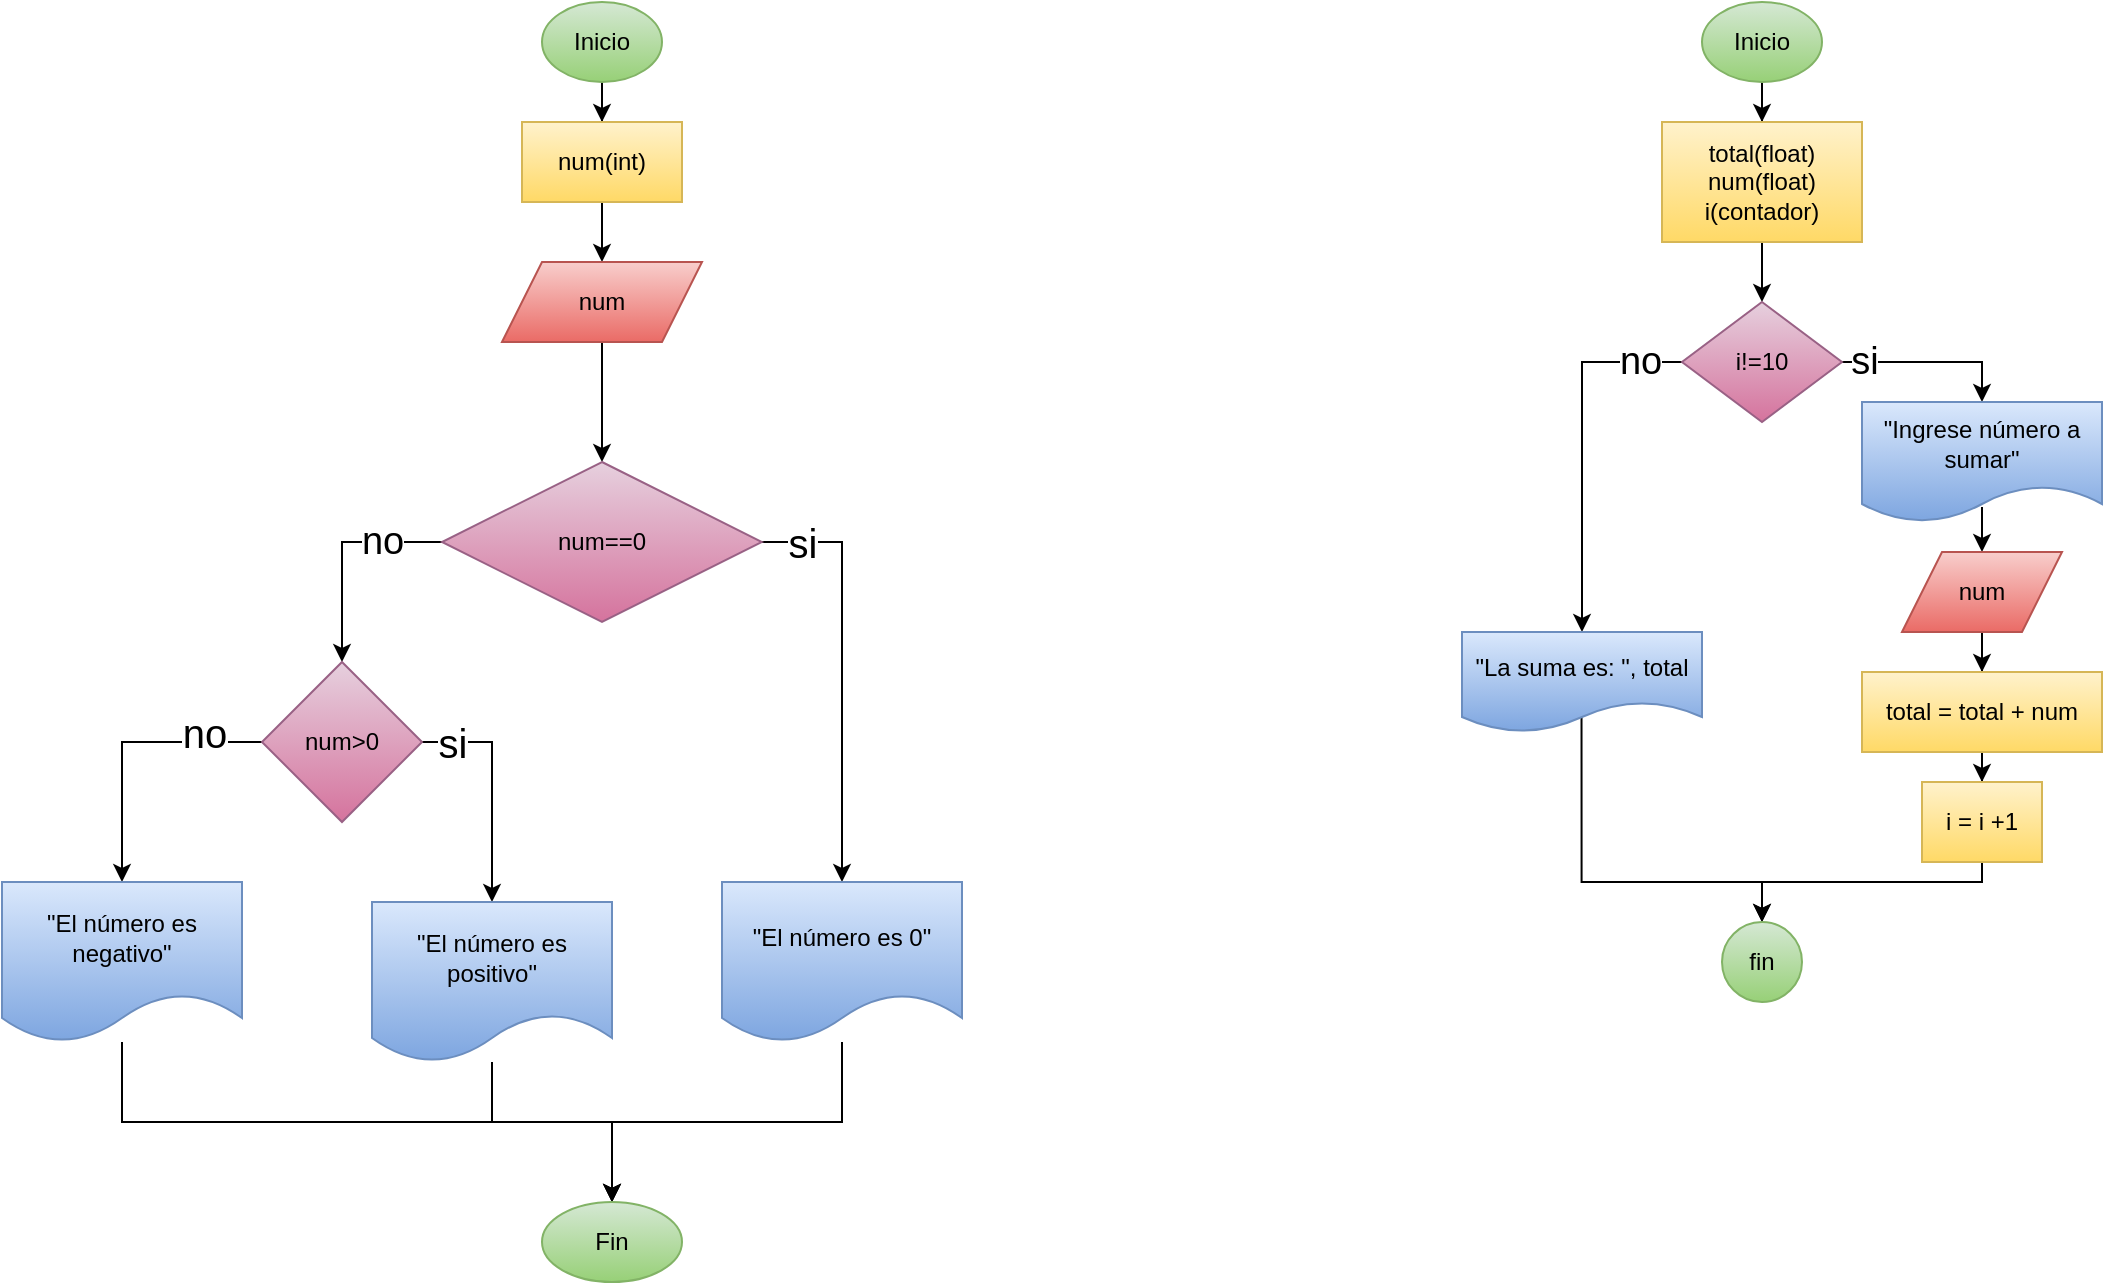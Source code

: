 <mxfile version="20.3.6" type="github">
  <diagram id="wVDX0qX5H8Pdd9pAw0MN" name="Página-1">
    <mxGraphModel dx="1534" dy="793" grid="1" gridSize="10" guides="1" tooltips="1" connect="1" arrows="1" fold="1" page="1" pageScale="1" pageWidth="850" pageHeight="1100" math="0" shadow="0">
      <root>
        <mxCell id="0" />
        <mxCell id="1" parent="0" />
        <mxCell id="bGXl5wLvbpkSmcmILKYW-4" value="" style="edgeStyle=orthogonalEdgeStyle;rounded=0;orthogonalLoop=1;jettySize=auto;html=1;" parent="1" source="bGXl5wLvbpkSmcmILKYW-2" target="bGXl5wLvbpkSmcmILKYW-3" edge="1">
          <mxGeometry relative="1" as="geometry" />
        </mxCell>
        <mxCell id="bGXl5wLvbpkSmcmILKYW-2" value="Inicio" style="ellipse;whiteSpace=wrap;html=1;fillColor=#d5e8d4;gradientColor=#97d077;strokeColor=#82b366;" parent="1" vertex="1">
          <mxGeometry x="190" width="60" height="40" as="geometry" />
        </mxCell>
        <mxCell id="bGXl5wLvbpkSmcmILKYW-8" value="" style="edgeStyle=orthogonalEdgeStyle;rounded=0;orthogonalLoop=1;jettySize=auto;html=1;" parent="1" source="bGXl5wLvbpkSmcmILKYW-3" target="bGXl5wLvbpkSmcmILKYW-7" edge="1">
          <mxGeometry relative="1" as="geometry" />
        </mxCell>
        <mxCell id="bGXl5wLvbpkSmcmILKYW-3" value="num(int)" style="whiteSpace=wrap;html=1;fillColor=#fff2cc;gradientColor=#ffd966;strokeColor=#d6b656;" parent="1" vertex="1">
          <mxGeometry x="180" y="60" width="80" height="40" as="geometry" />
        </mxCell>
        <mxCell id="bGXl5wLvbpkSmcmILKYW-10" value="" style="edgeStyle=orthogonalEdgeStyle;rounded=0;orthogonalLoop=1;jettySize=auto;html=1;" parent="1" source="bGXl5wLvbpkSmcmILKYW-7" target="bGXl5wLvbpkSmcmILKYW-9" edge="1">
          <mxGeometry relative="1" as="geometry" />
        </mxCell>
        <mxCell id="bGXl5wLvbpkSmcmILKYW-7" value="num" style="shape=parallelogram;perimeter=parallelogramPerimeter;whiteSpace=wrap;html=1;fixedSize=1;fillColor=#f8cecc;gradientColor=#ea6b66;strokeColor=#b85450;" parent="1" vertex="1">
          <mxGeometry x="170" y="130" width="100" height="40" as="geometry" />
        </mxCell>
        <mxCell id="bGXl5wLvbpkSmcmILKYW-12" value="" style="edgeStyle=orthogonalEdgeStyle;rounded=0;orthogonalLoop=1;jettySize=auto;html=1;" parent="1" source="bGXl5wLvbpkSmcmILKYW-9" target="bGXl5wLvbpkSmcmILKYW-11" edge="1">
          <mxGeometry relative="1" as="geometry">
            <Array as="points">
              <mxPoint x="340" y="270" />
            </Array>
          </mxGeometry>
        </mxCell>
        <mxCell id="bGXl5wLvbpkSmcmILKYW-19" value="" style="edgeStyle=orthogonalEdgeStyle;rounded=0;orthogonalLoop=1;jettySize=auto;html=1;" parent="1" source="bGXl5wLvbpkSmcmILKYW-9" target="bGXl5wLvbpkSmcmILKYW-18" edge="1">
          <mxGeometry relative="1" as="geometry" />
        </mxCell>
        <mxCell id="bGXl5wLvbpkSmcmILKYW-33" value="si" style="edgeLabel;html=1;align=center;verticalAlign=middle;resizable=0;points=[];fontSize=20;" parent="bGXl5wLvbpkSmcmILKYW-19" vertex="1" connectable="0">
          <mxGeometry x="-0.356" relative="1" as="geometry">
            <mxPoint x="215" as="offset" />
          </mxGeometry>
        </mxCell>
        <mxCell id="8ZWr5Q-1SSps7I3pL4Q0-1" value="no" style="edgeLabel;html=1;align=center;verticalAlign=middle;resizable=0;points=[];fontSize=19;" vertex="1" connectable="0" parent="bGXl5wLvbpkSmcmILKYW-19">
          <mxGeometry x="-0.255" y="3" relative="1" as="geometry">
            <mxPoint x="11" y="-3" as="offset" />
          </mxGeometry>
        </mxCell>
        <mxCell id="bGXl5wLvbpkSmcmILKYW-9" value="num==0" style="rhombus;whiteSpace=wrap;html=1;fillColor=#e6d0de;gradientColor=#d5739d;strokeColor=#996185;" parent="1" vertex="1">
          <mxGeometry x="140" y="230" width="160" height="80" as="geometry" />
        </mxCell>
        <mxCell id="8ZWr5Q-1SSps7I3pL4Q0-2" style="edgeStyle=orthogonalEdgeStyle;rounded=0;orthogonalLoop=1;jettySize=auto;html=1;entryX=0.5;entryY=0;entryDx=0;entryDy=0;fontSize=19;" edge="1" parent="1" source="bGXl5wLvbpkSmcmILKYW-11" target="bGXl5wLvbpkSmcmILKYW-28">
          <mxGeometry relative="1" as="geometry">
            <Array as="points">
              <mxPoint x="340" y="560" />
              <mxPoint x="225" y="560" />
            </Array>
          </mxGeometry>
        </mxCell>
        <mxCell id="bGXl5wLvbpkSmcmILKYW-11" value="&quot;El número es 0&quot;" style="shape=document;whiteSpace=wrap;html=1;boundedLbl=1;fillColor=#dae8fc;gradientColor=#7ea6e0;strokeColor=#6c8ebf;" parent="1" vertex="1">
          <mxGeometry x="280" y="440" width="120" height="80" as="geometry" />
        </mxCell>
        <mxCell id="bGXl5wLvbpkSmcmILKYW-21" value="" style="edgeStyle=orthogonalEdgeStyle;rounded=0;orthogonalLoop=1;jettySize=auto;html=1;" parent="1" source="bGXl5wLvbpkSmcmILKYW-18" target="bGXl5wLvbpkSmcmILKYW-20" edge="1">
          <mxGeometry relative="1" as="geometry">
            <Array as="points">
              <mxPoint x="165" y="370" />
            </Array>
          </mxGeometry>
        </mxCell>
        <mxCell id="bGXl5wLvbpkSmcmILKYW-34" value="si" style="edgeLabel;html=1;align=center;verticalAlign=middle;resizable=0;points=[];fontSize=20;" parent="bGXl5wLvbpkSmcmILKYW-21" vertex="1" connectable="0">
          <mxGeometry x="-0.078" relative="1" as="geometry">
            <mxPoint x="-20" y="-18" as="offset" />
          </mxGeometry>
        </mxCell>
        <mxCell id="bGXl5wLvbpkSmcmILKYW-23" value="" style="edgeStyle=orthogonalEdgeStyle;rounded=0;orthogonalLoop=1;jettySize=auto;html=1;" parent="1" source="bGXl5wLvbpkSmcmILKYW-18" target="bGXl5wLvbpkSmcmILKYW-22" edge="1">
          <mxGeometry relative="1" as="geometry" />
        </mxCell>
        <mxCell id="bGXl5wLvbpkSmcmILKYW-35" value="no" style="edgeLabel;html=1;align=center;verticalAlign=middle;resizable=0;points=[];fontSize=20;" parent="bGXl5wLvbpkSmcmILKYW-23" vertex="1" connectable="0">
          <mxGeometry x="-0.276" relative="1" as="geometry">
            <mxPoint x="21" y="-5" as="offset" />
          </mxGeometry>
        </mxCell>
        <mxCell id="bGXl5wLvbpkSmcmILKYW-18" value="num&amp;gt;0" style="rhombus;whiteSpace=wrap;html=1;fillColor=#e6d0de;gradientColor=#d5739d;strokeColor=#996185;" parent="1" vertex="1">
          <mxGeometry x="50" y="330" width="80" height="80" as="geometry" />
        </mxCell>
        <mxCell id="8ZWr5Q-1SSps7I3pL4Q0-3" style="edgeStyle=orthogonalEdgeStyle;rounded=0;orthogonalLoop=1;jettySize=auto;html=1;entryX=0.5;entryY=0;entryDx=0;entryDy=0;fontSize=19;" edge="1" parent="1" source="bGXl5wLvbpkSmcmILKYW-20" target="bGXl5wLvbpkSmcmILKYW-28">
          <mxGeometry relative="1" as="geometry">
            <Array as="points">
              <mxPoint x="165" y="560" />
              <mxPoint x="225" y="560" />
            </Array>
          </mxGeometry>
        </mxCell>
        <mxCell id="bGXl5wLvbpkSmcmILKYW-20" value="&quot;El número es positivo&quot;" style="shape=document;whiteSpace=wrap;html=1;boundedLbl=1;fillColor=#dae8fc;gradientColor=#7ea6e0;strokeColor=#6c8ebf;" parent="1" vertex="1">
          <mxGeometry x="105" y="450" width="120" height="80" as="geometry" />
        </mxCell>
        <mxCell id="8ZWr5Q-1SSps7I3pL4Q0-4" style="edgeStyle=orthogonalEdgeStyle;rounded=0;orthogonalLoop=1;jettySize=auto;html=1;entryX=0.5;entryY=0;entryDx=0;entryDy=0;fontSize=19;" edge="1" parent="1" source="bGXl5wLvbpkSmcmILKYW-22" target="bGXl5wLvbpkSmcmILKYW-28">
          <mxGeometry relative="1" as="geometry">
            <Array as="points">
              <mxPoint x="-20" y="560" />
              <mxPoint x="225" y="560" />
            </Array>
          </mxGeometry>
        </mxCell>
        <mxCell id="bGXl5wLvbpkSmcmILKYW-22" value="&quot;El número es negativo&quot;" style="shape=document;whiteSpace=wrap;html=1;boundedLbl=1;fillColor=#dae8fc;gradientColor=#7ea6e0;strokeColor=#6c8ebf;" parent="1" vertex="1">
          <mxGeometry x="-80" y="440" width="120" height="80" as="geometry" />
        </mxCell>
        <mxCell id="bGXl5wLvbpkSmcmILKYW-28" value="Fin" style="ellipse;whiteSpace=wrap;html=1;fillColor=#d5e8d4;gradientColor=#97d077;strokeColor=#82b366;" parent="1" vertex="1">
          <mxGeometry x="190" y="600" width="70" height="40" as="geometry" />
        </mxCell>
        <mxCell id="bGXl5wLvbpkSmcmILKYW-56" value="" style="edgeStyle=orthogonalEdgeStyle;rounded=0;orthogonalLoop=1;jettySize=auto;html=1;fontSize=12;" parent="1" source="bGXl5wLvbpkSmcmILKYW-50" target="bGXl5wLvbpkSmcmILKYW-55" edge="1">
          <mxGeometry relative="1" as="geometry" />
        </mxCell>
        <mxCell id="bGXl5wLvbpkSmcmILKYW-50" value="Inicio" style="ellipse;whiteSpace=wrap;html=1;fontSize=12;fillColor=#d5e8d4;gradientColor=#97d077;strokeColor=#82b366;" parent="1" vertex="1">
          <mxGeometry x="770" width="60" height="40" as="geometry" />
        </mxCell>
        <mxCell id="bGXl5wLvbpkSmcmILKYW-58" value="" style="edgeStyle=orthogonalEdgeStyle;rounded=0;orthogonalLoop=1;jettySize=auto;html=1;fontSize=12;" parent="1" source="bGXl5wLvbpkSmcmILKYW-55" target="bGXl5wLvbpkSmcmILKYW-57" edge="1">
          <mxGeometry relative="1" as="geometry" />
        </mxCell>
        <mxCell id="bGXl5wLvbpkSmcmILKYW-55" value="total(float)&lt;br&gt;num(float)&lt;br&gt;i(contador)" style="whiteSpace=wrap;html=1;fillColor=#fff2cc;gradientColor=#ffd966;strokeColor=#d6b656;" parent="1" vertex="1">
          <mxGeometry x="750" y="60" width="100" height="60" as="geometry" />
        </mxCell>
        <mxCell id="bGXl5wLvbpkSmcmILKYW-60" value="" style="edgeStyle=orthogonalEdgeStyle;rounded=0;orthogonalLoop=1;jettySize=auto;html=1;fontSize=12;" parent="1" source="bGXl5wLvbpkSmcmILKYW-57" target="bGXl5wLvbpkSmcmILKYW-59" edge="1">
          <mxGeometry relative="1" as="geometry">
            <Array as="points">
              <mxPoint x="910" y="180" />
            </Array>
          </mxGeometry>
        </mxCell>
        <mxCell id="bGXl5wLvbpkSmcmILKYW-73" value="&lt;font style=&quot;font-size: 19px;&quot;&gt;si&lt;/font&gt;" style="edgeLabel;html=1;align=center;verticalAlign=middle;resizable=0;points=[];fontSize=12;" parent="bGXl5wLvbpkSmcmILKYW-60" vertex="1" connectable="0">
          <mxGeometry x="-0.039" y="2" relative="1" as="geometry">
            <mxPoint x="-32" y="2" as="offset" />
          </mxGeometry>
        </mxCell>
        <mxCell id="bGXl5wLvbpkSmcmILKYW-68" value="" style="edgeStyle=orthogonalEdgeStyle;rounded=0;orthogonalLoop=1;jettySize=auto;html=1;fontSize=12;" parent="1" source="bGXl5wLvbpkSmcmILKYW-57" target="bGXl5wLvbpkSmcmILKYW-67" edge="1">
          <mxGeometry relative="1" as="geometry">
            <Array as="points">
              <mxPoint x="710" y="180" />
            </Array>
          </mxGeometry>
        </mxCell>
        <mxCell id="bGXl5wLvbpkSmcmILKYW-74" value="no" style="edgeLabel;html=1;align=center;verticalAlign=middle;resizable=0;points=[];fontSize=19;" parent="bGXl5wLvbpkSmcmILKYW-68" vertex="1" connectable="0">
          <mxGeometry x="-0.453" y="1" relative="1" as="geometry">
            <mxPoint x="28" y="-1" as="offset" />
          </mxGeometry>
        </mxCell>
        <mxCell id="bGXl5wLvbpkSmcmILKYW-57" value="i!=10" style="rhombus;whiteSpace=wrap;html=1;fillColor=#e6d0de;gradientColor=#d5739d;strokeColor=#996185;" parent="1" vertex="1">
          <mxGeometry x="760" y="150" width="80" height="60" as="geometry" />
        </mxCell>
        <mxCell id="bGXl5wLvbpkSmcmILKYW-62" value="" style="edgeStyle=orthogonalEdgeStyle;rounded=0;orthogonalLoop=1;jettySize=auto;html=1;fontSize=12;entryX=0.5;entryY=0;entryDx=0;entryDy=0;exitX=0.5;exitY=0.874;exitDx=0;exitDy=0;exitPerimeter=0;" parent="1" source="bGXl5wLvbpkSmcmILKYW-59" target="bGXl5wLvbpkSmcmILKYW-61" edge="1">
          <mxGeometry relative="1" as="geometry">
            <mxPoint x="860" y="280" as="sourcePoint" />
          </mxGeometry>
        </mxCell>
        <mxCell id="bGXl5wLvbpkSmcmILKYW-59" value="&quot;Ingrese número a sumar&quot;" style="shape=document;whiteSpace=wrap;html=1;boundedLbl=1;fillColor=#dae8fc;gradientColor=#7ea6e0;strokeColor=#6c8ebf;" parent="1" vertex="1">
          <mxGeometry x="850" y="200" width="120" height="60" as="geometry" />
        </mxCell>
        <mxCell id="bGXl5wLvbpkSmcmILKYW-64" value="" style="edgeStyle=orthogonalEdgeStyle;rounded=0;orthogonalLoop=1;jettySize=auto;html=1;fontSize=12;" parent="1" source="bGXl5wLvbpkSmcmILKYW-61" target="bGXl5wLvbpkSmcmILKYW-63" edge="1">
          <mxGeometry relative="1" as="geometry" />
        </mxCell>
        <mxCell id="bGXl5wLvbpkSmcmILKYW-61" value="num" style="shape=parallelogram;perimeter=parallelogramPerimeter;whiteSpace=wrap;html=1;fixedSize=1;fillColor=#f8cecc;gradientColor=#ea6b66;strokeColor=#b85450;" parent="1" vertex="1">
          <mxGeometry x="870" y="275" width="80" height="40" as="geometry" />
        </mxCell>
        <mxCell id="bGXl5wLvbpkSmcmILKYW-66" value="" style="edgeStyle=orthogonalEdgeStyle;rounded=0;orthogonalLoop=1;jettySize=auto;html=1;fontSize=12;" parent="1" source="bGXl5wLvbpkSmcmILKYW-63" target="bGXl5wLvbpkSmcmILKYW-65" edge="1">
          <mxGeometry relative="1" as="geometry" />
        </mxCell>
        <mxCell id="bGXl5wLvbpkSmcmILKYW-63" value="total = total + num" style="whiteSpace=wrap;html=1;fillColor=#fff2cc;gradientColor=#ffd966;strokeColor=#d6b656;" parent="1" vertex="1">
          <mxGeometry x="850" y="335" width="120" height="40" as="geometry" />
        </mxCell>
        <mxCell id="bGXl5wLvbpkSmcmILKYW-71" value="" style="edgeStyle=orthogonalEdgeStyle;rounded=0;orthogonalLoop=1;jettySize=auto;html=1;fontSize=12;entryX=0.5;entryY=0;entryDx=0;entryDy=0;" parent="1" source="bGXl5wLvbpkSmcmILKYW-65" target="bGXl5wLvbpkSmcmILKYW-70" edge="1">
          <mxGeometry relative="1" as="geometry">
            <Array as="points">
              <mxPoint x="910" y="440" />
              <mxPoint x="800" y="440" />
            </Array>
          </mxGeometry>
        </mxCell>
        <mxCell id="bGXl5wLvbpkSmcmILKYW-65" value="i = i +1" style="whiteSpace=wrap;html=1;fillColor=#fff2cc;gradientColor=#ffd966;strokeColor=#d6b656;" parent="1" vertex="1">
          <mxGeometry x="880" y="390" width="60" height="40" as="geometry" />
        </mxCell>
        <mxCell id="bGXl5wLvbpkSmcmILKYW-72" style="edgeStyle=orthogonalEdgeStyle;rounded=0;orthogonalLoop=1;jettySize=auto;html=1;entryX=0.5;entryY=0;entryDx=0;entryDy=0;fontSize=12;exitX=0.498;exitY=0.828;exitDx=0;exitDy=0;exitPerimeter=0;" parent="1" source="bGXl5wLvbpkSmcmILKYW-67" target="bGXl5wLvbpkSmcmILKYW-70" edge="1">
          <mxGeometry relative="1" as="geometry">
            <Array as="points">
              <mxPoint x="710" y="440" />
              <mxPoint x="800" y="440" />
            </Array>
          </mxGeometry>
        </mxCell>
        <mxCell id="bGXl5wLvbpkSmcmILKYW-67" value="&quot;La suma es: &quot;, total" style="shape=document;whiteSpace=wrap;html=1;boundedLbl=1;fillColor=#dae8fc;gradientColor=#7ea6e0;strokeColor=#6c8ebf;" parent="1" vertex="1">
          <mxGeometry x="650" y="315" width="120" height="50" as="geometry" />
        </mxCell>
        <mxCell id="bGXl5wLvbpkSmcmILKYW-70" value="fin" style="ellipse;whiteSpace=wrap;html=1;fillColor=#d5e8d4;gradientColor=#97d077;strokeColor=#82b366;" parent="1" vertex="1">
          <mxGeometry x="780" y="460" width="40" height="40" as="geometry" />
        </mxCell>
      </root>
    </mxGraphModel>
  </diagram>
</mxfile>
